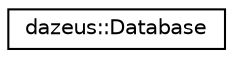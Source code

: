 digraph "Graphical Class Hierarchy"
{
  edge [fontname="Helvetica",fontsize="10",labelfontname="Helvetica",labelfontsize="10"];
  node [fontname="Helvetica",fontsize="10",shape=record];
  rankdir="LR";
  Node1 [label="dazeus::Database",height=0.2,width=0.4,color="black", fillcolor="white", style="filled",URL="$classdazeus_1_1_database.html",tooltip="A database frontend."];
}
